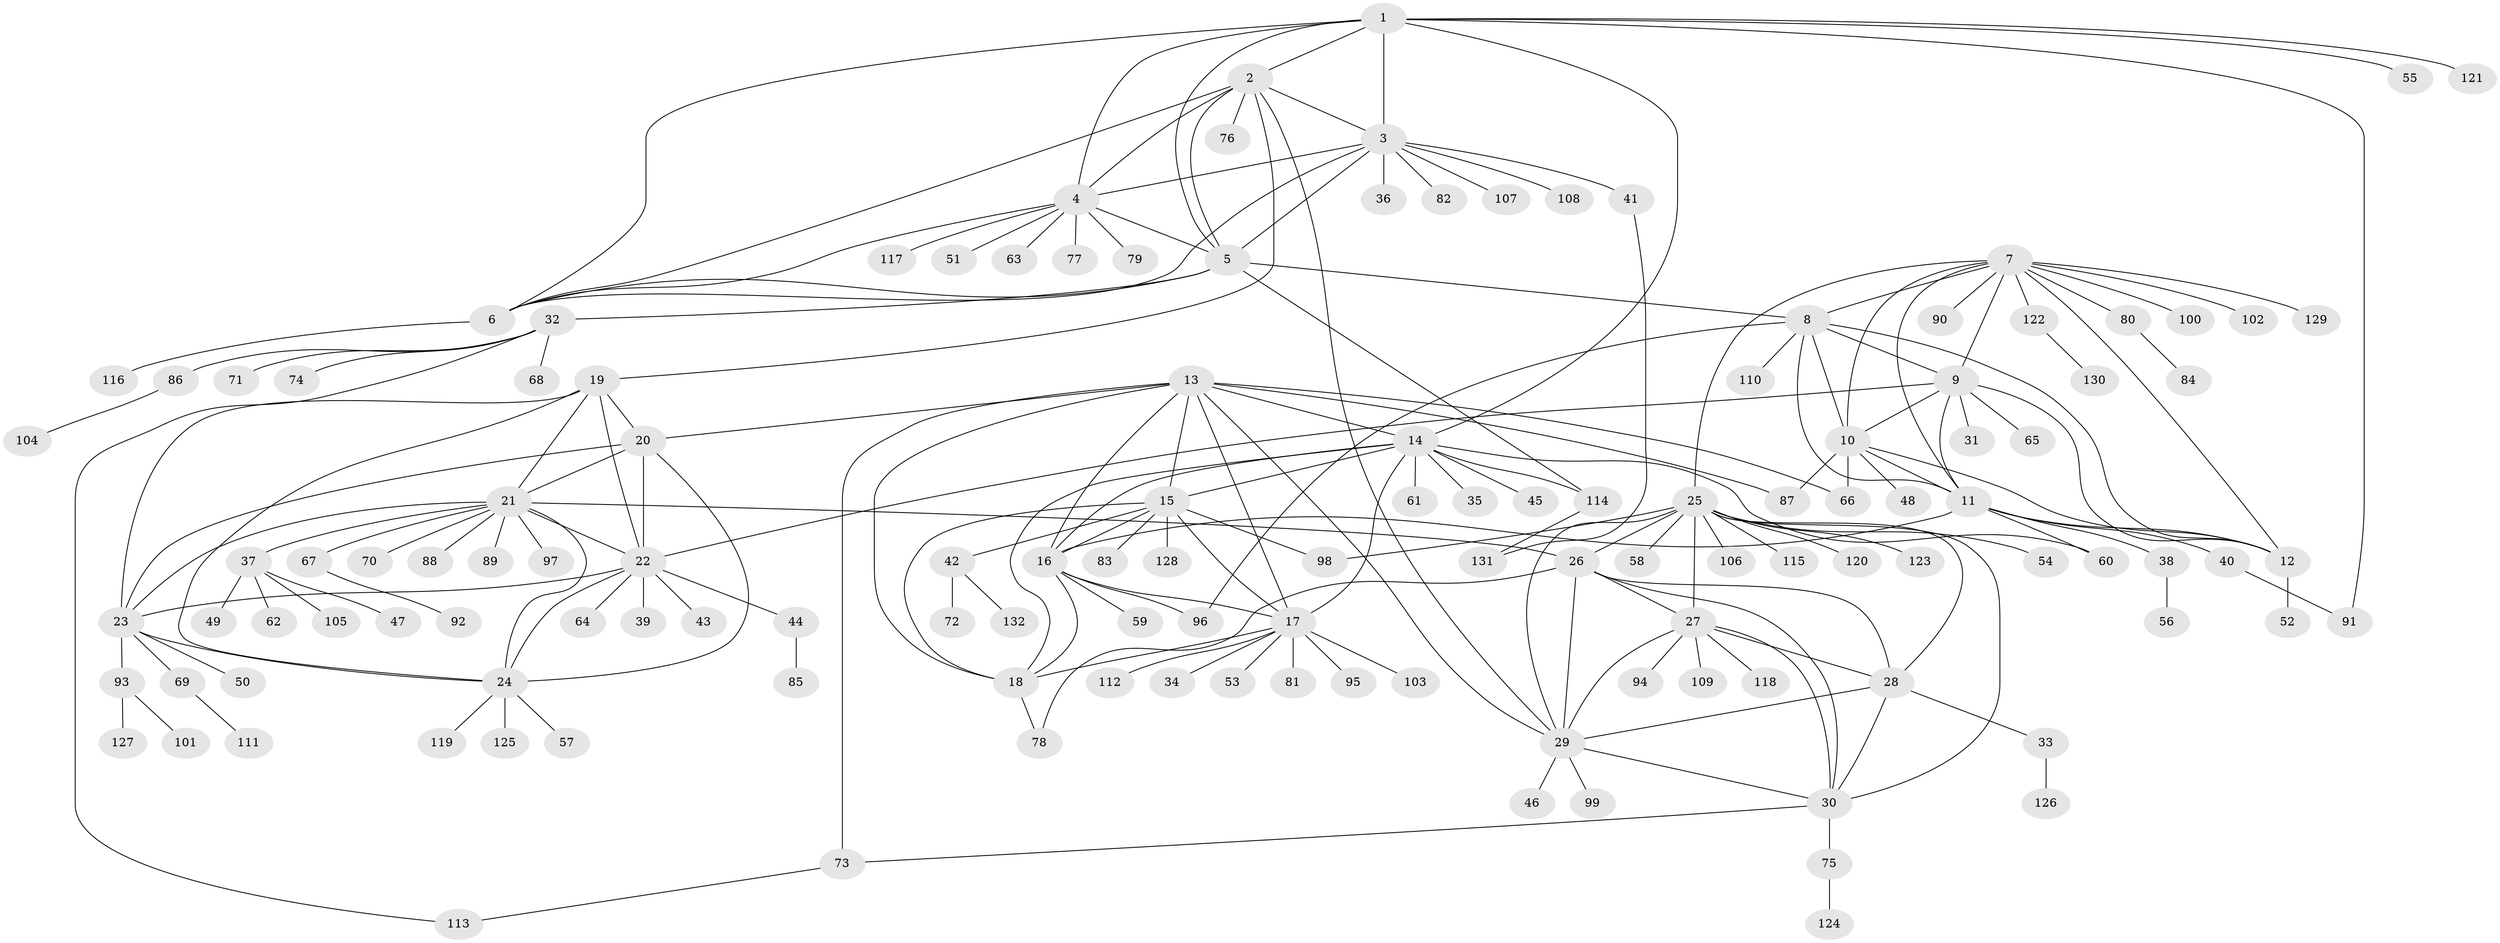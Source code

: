 // coarse degree distribution, {4: 0.05, 7: 0.025, 6: 0.125, 1: 0.625, 3: 0.075, 5: 0.05, 9: 0.025, 12: 0.025}
// Generated by graph-tools (version 1.1) at 2025/37/03/04/25 23:37:37]
// undirected, 132 vertices, 198 edges
graph export_dot {
  node [color=gray90,style=filled];
  1;
  2;
  3;
  4;
  5;
  6;
  7;
  8;
  9;
  10;
  11;
  12;
  13;
  14;
  15;
  16;
  17;
  18;
  19;
  20;
  21;
  22;
  23;
  24;
  25;
  26;
  27;
  28;
  29;
  30;
  31;
  32;
  33;
  34;
  35;
  36;
  37;
  38;
  39;
  40;
  41;
  42;
  43;
  44;
  45;
  46;
  47;
  48;
  49;
  50;
  51;
  52;
  53;
  54;
  55;
  56;
  57;
  58;
  59;
  60;
  61;
  62;
  63;
  64;
  65;
  66;
  67;
  68;
  69;
  70;
  71;
  72;
  73;
  74;
  75;
  76;
  77;
  78;
  79;
  80;
  81;
  82;
  83;
  84;
  85;
  86;
  87;
  88;
  89;
  90;
  91;
  92;
  93;
  94;
  95;
  96;
  97;
  98;
  99;
  100;
  101;
  102;
  103;
  104;
  105;
  106;
  107;
  108;
  109;
  110;
  111;
  112;
  113;
  114;
  115;
  116;
  117;
  118;
  119;
  120;
  121;
  122;
  123;
  124;
  125;
  126;
  127;
  128;
  129;
  130;
  131;
  132;
  1 -- 2;
  1 -- 3;
  1 -- 4;
  1 -- 5;
  1 -- 6;
  1 -- 14;
  1 -- 55;
  1 -- 91;
  1 -- 121;
  2 -- 3;
  2 -- 4;
  2 -- 5;
  2 -- 6;
  2 -- 19;
  2 -- 29;
  2 -- 76;
  3 -- 4;
  3 -- 5;
  3 -- 6;
  3 -- 36;
  3 -- 41;
  3 -- 82;
  3 -- 107;
  3 -- 108;
  4 -- 5;
  4 -- 6;
  4 -- 51;
  4 -- 63;
  4 -- 77;
  4 -- 79;
  4 -- 117;
  5 -- 6;
  5 -- 8;
  5 -- 32;
  5 -- 114;
  6 -- 116;
  7 -- 8;
  7 -- 9;
  7 -- 10;
  7 -- 11;
  7 -- 12;
  7 -- 25;
  7 -- 80;
  7 -- 90;
  7 -- 100;
  7 -- 102;
  7 -- 122;
  7 -- 129;
  8 -- 9;
  8 -- 10;
  8 -- 11;
  8 -- 12;
  8 -- 96;
  8 -- 110;
  9 -- 10;
  9 -- 11;
  9 -- 12;
  9 -- 22;
  9 -- 31;
  9 -- 65;
  10 -- 11;
  10 -- 12;
  10 -- 48;
  10 -- 66;
  10 -- 87;
  11 -- 12;
  11 -- 16;
  11 -- 38;
  11 -- 40;
  11 -- 60;
  12 -- 52;
  13 -- 14;
  13 -- 15;
  13 -- 16;
  13 -- 17;
  13 -- 18;
  13 -- 20;
  13 -- 29;
  13 -- 66;
  13 -- 73;
  13 -- 87;
  14 -- 15;
  14 -- 16;
  14 -- 17;
  14 -- 18;
  14 -- 35;
  14 -- 45;
  14 -- 60;
  14 -- 61;
  14 -- 114;
  15 -- 16;
  15 -- 17;
  15 -- 18;
  15 -- 42;
  15 -- 83;
  15 -- 98;
  15 -- 128;
  16 -- 17;
  16 -- 18;
  16 -- 59;
  16 -- 96;
  17 -- 18;
  17 -- 34;
  17 -- 53;
  17 -- 81;
  17 -- 95;
  17 -- 103;
  17 -- 112;
  18 -- 78;
  19 -- 20;
  19 -- 21;
  19 -- 22;
  19 -- 23;
  19 -- 24;
  20 -- 21;
  20 -- 22;
  20 -- 23;
  20 -- 24;
  21 -- 22;
  21 -- 23;
  21 -- 24;
  21 -- 26;
  21 -- 37;
  21 -- 67;
  21 -- 70;
  21 -- 88;
  21 -- 89;
  21 -- 97;
  22 -- 23;
  22 -- 24;
  22 -- 39;
  22 -- 43;
  22 -- 44;
  22 -- 64;
  23 -- 24;
  23 -- 50;
  23 -- 69;
  23 -- 93;
  24 -- 57;
  24 -- 119;
  24 -- 125;
  25 -- 26;
  25 -- 27;
  25 -- 28;
  25 -- 29;
  25 -- 30;
  25 -- 54;
  25 -- 58;
  25 -- 98;
  25 -- 106;
  25 -- 115;
  25 -- 120;
  25 -- 123;
  26 -- 27;
  26 -- 28;
  26 -- 29;
  26 -- 30;
  26 -- 78;
  27 -- 28;
  27 -- 29;
  27 -- 30;
  27 -- 94;
  27 -- 109;
  27 -- 118;
  28 -- 29;
  28 -- 30;
  28 -- 33;
  29 -- 30;
  29 -- 46;
  29 -- 99;
  30 -- 73;
  30 -- 75;
  32 -- 68;
  32 -- 71;
  32 -- 74;
  32 -- 86;
  32 -- 113;
  33 -- 126;
  37 -- 47;
  37 -- 49;
  37 -- 62;
  37 -- 105;
  38 -- 56;
  40 -- 91;
  41 -- 131;
  42 -- 72;
  42 -- 132;
  44 -- 85;
  67 -- 92;
  69 -- 111;
  73 -- 113;
  75 -- 124;
  80 -- 84;
  86 -- 104;
  93 -- 101;
  93 -- 127;
  114 -- 131;
  122 -- 130;
}
